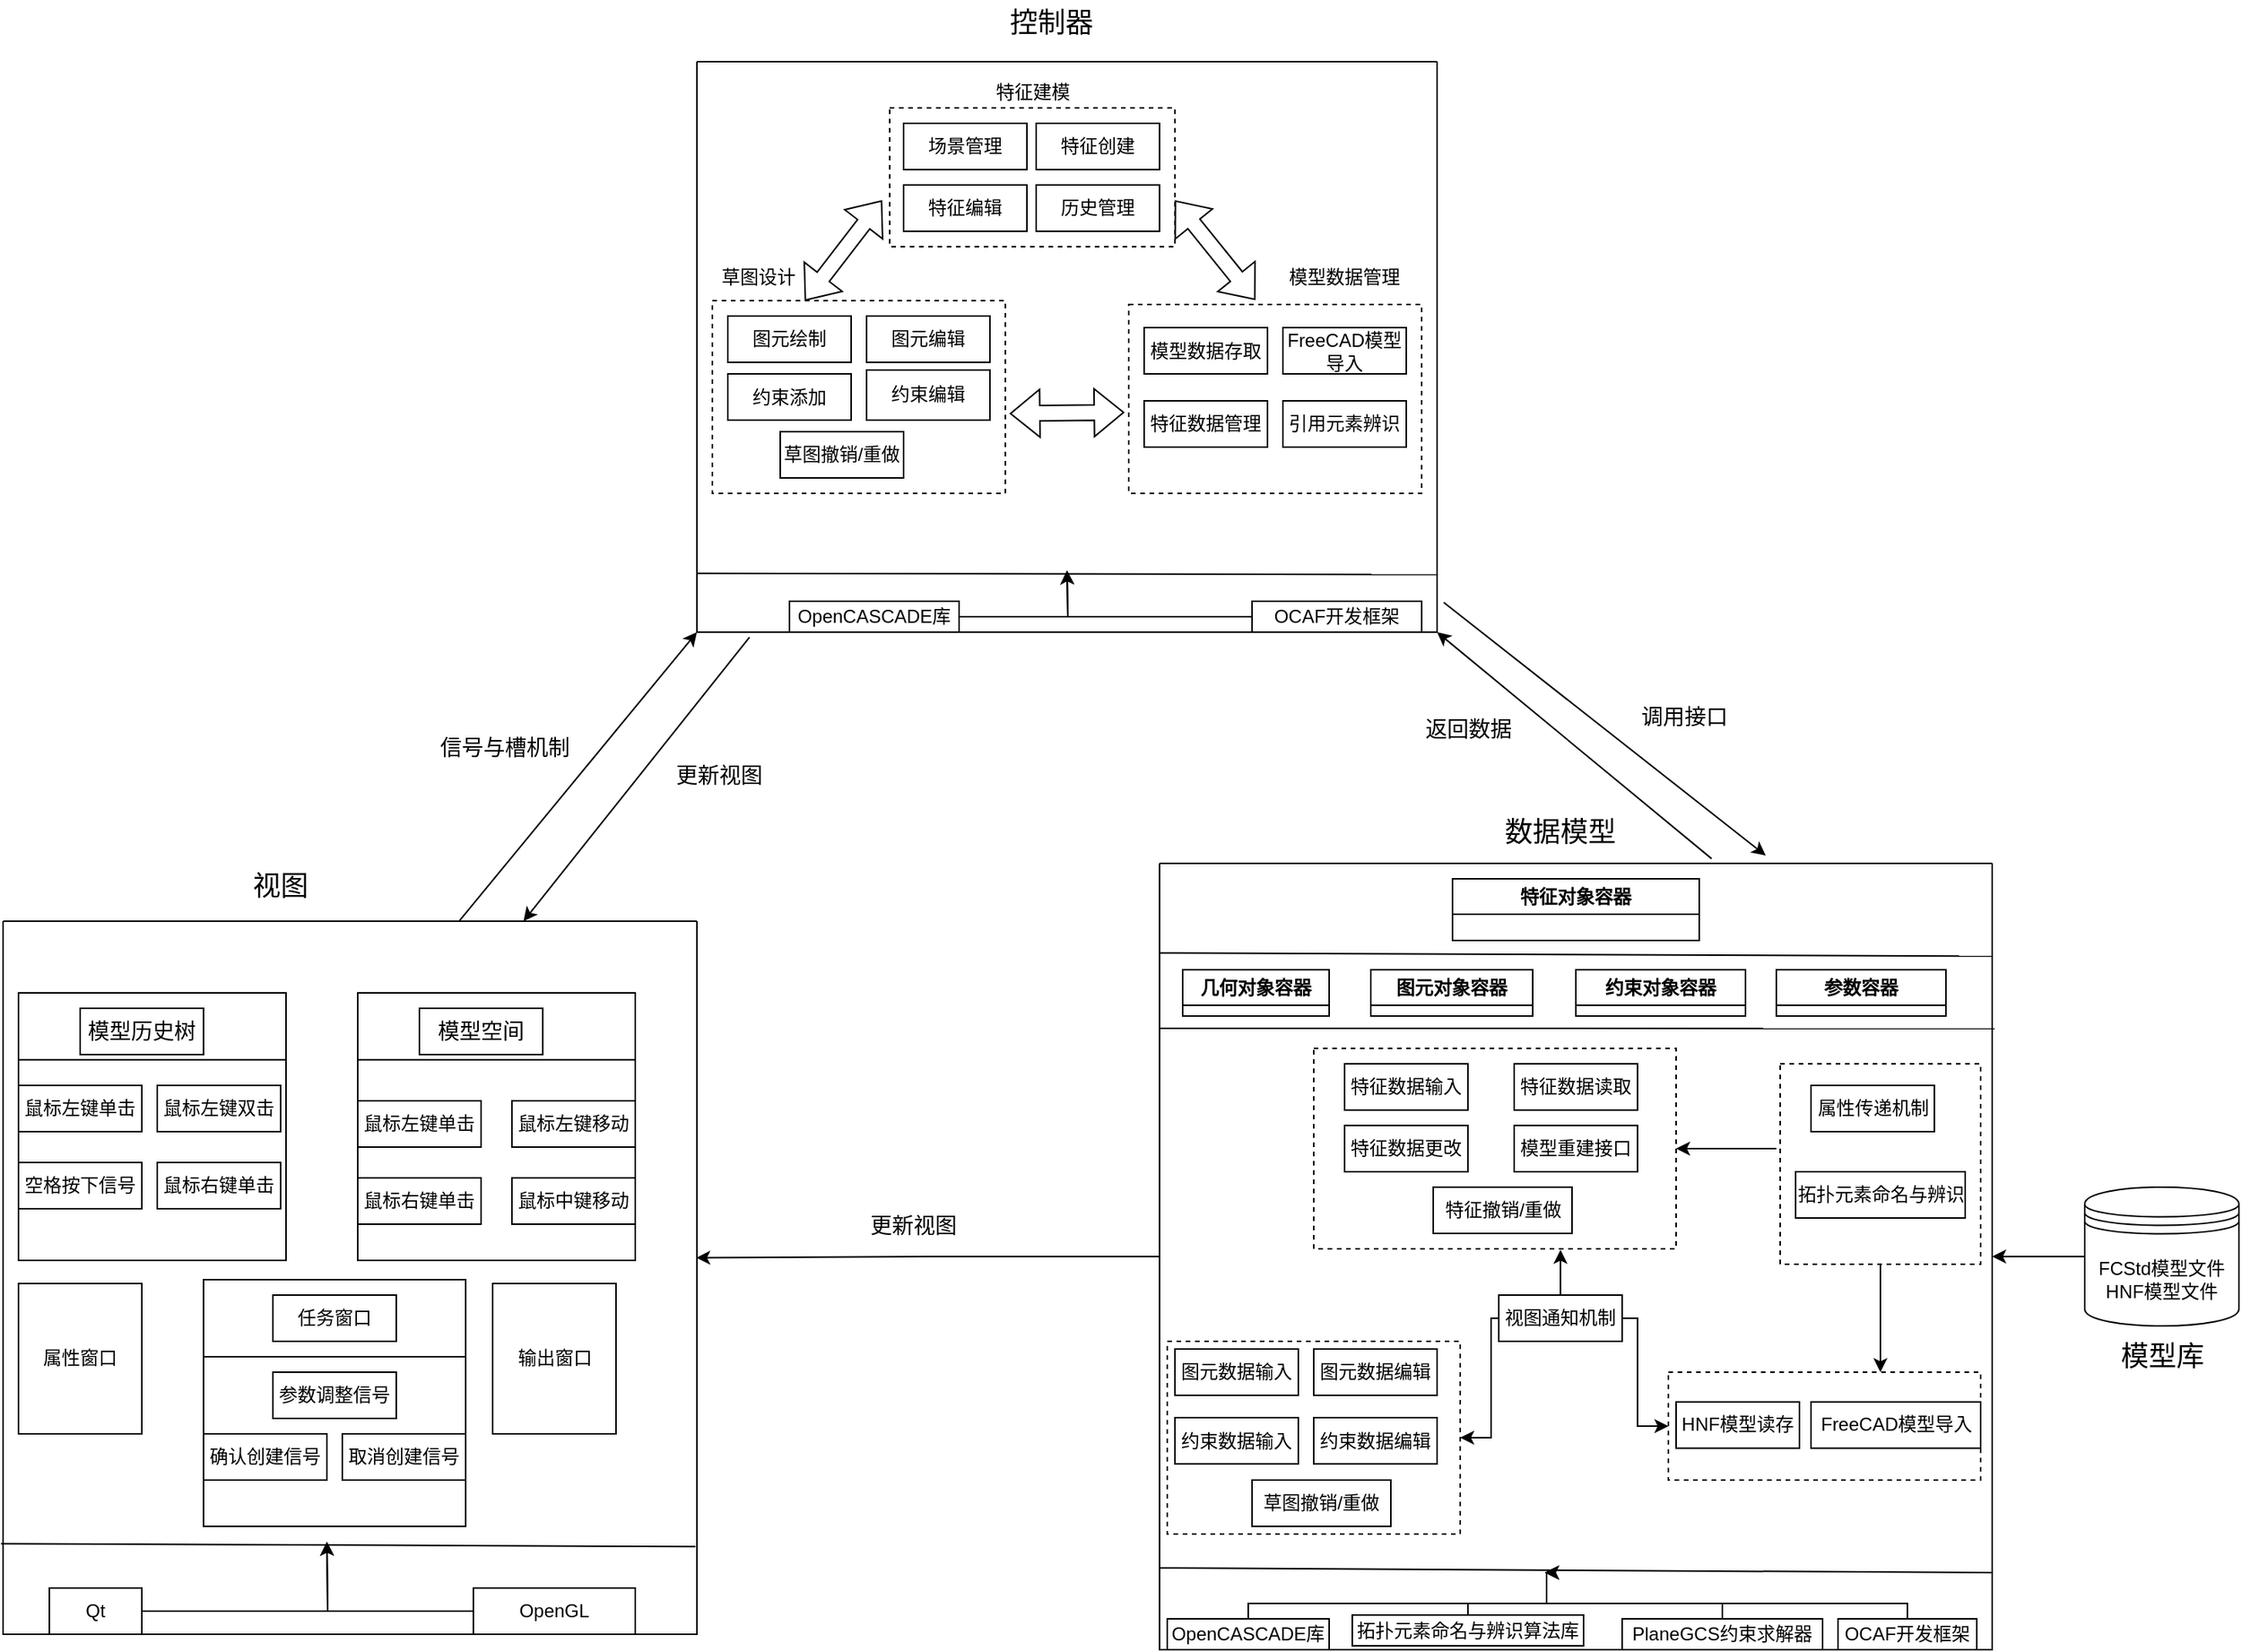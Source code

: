 <mxfile version="22.1.17" type="github">
  <diagram name="第 1 页" id="5badEJanhhTlUeLxTdYi">
    <mxGraphModel dx="3223" dy="2247" grid="1" gridSize="10" guides="1" tooltips="1" connect="1" arrows="1" fold="1" page="1" pageScale="1" pageWidth="827" pageHeight="1169" math="0" shadow="0">
      <root>
        <mxCell id="0" />
        <mxCell id="1" parent="0" />
        <mxCell id="2F7c7GaDgsHqWVN50e-c-2" value="" style="swimlane;startSize=0;" parent="1" vertex="1">
          <mxGeometry x="-50" y="537.5" width="450" height="462.5" as="geometry">
            <mxRectangle x="70" y="400" width="50" height="40" as="alternateBounds" />
          </mxGeometry>
        </mxCell>
        <mxCell id="2F7c7GaDgsHqWVN50e-c-10" value="输出窗口" style="rounded=0;whiteSpace=wrap;html=1;" parent="2F7c7GaDgsHqWVN50e-c-2" vertex="1">
          <mxGeometry x="317.5" y="235" width="80" height="97.5" as="geometry" />
        </mxCell>
        <mxCell id="2F7c7GaDgsHqWVN50e-c-117" value="Qt" style="rounded=0;whiteSpace=wrap;html=1;" parent="2F7c7GaDgsHqWVN50e-c-2" vertex="1">
          <mxGeometry x="30" y="432.5" width="60" height="30" as="geometry" />
        </mxCell>
        <mxCell id="2F7c7GaDgsHqWVN50e-c-118" value="OpenGL" style="rounded=0;whiteSpace=wrap;html=1;" parent="2F7c7GaDgsHqWVN50e-c-2" vertex="1">
          <mxGeometry x="305" y="432.5" width="105" height="30" as="geometry" />
        </mxCell>
        <mxCell id="QI9Zr6lK3Zr6trMXwhjR-2" value="属性窗口" style="rounded=0;whiteSpace=wrap;html=1;" parent="2F7c7GaDgsHqWVN50e-c-2" vertex="1">
          <mxGeometry x="10" y="235" width="80" height="97.5" as="geometry" />
        </mxCell>
        <mxCell id="TGpihLxyfp2Zj1cKf1YJ-5" value="" style="whiteSpace=wrap;html=1;aspect=fixed;" vertex="1" parent="2F7c7GaDgsHqWVN50e-c-2">
          <mxGeometry x="10" y="46.5" width="173.5" height="173.5" as="geometry" />
        </mxCell>
        <mxCell id="2F7c7GaDgsHqWVN50e-c-9" value="&lt;font style=&quot;font-size: 14px;&quot;&gt;模型历史树&lt;/font&gt;" style="rounded=0;whiteSpace=wrap;html=1;" parent="2F7c7GaDgsHqWVN50e-c-2" vertex="1">
          <mxGeometry x="50" y="56.5" width="80" height="30" as="geometry" />
        </mxCell>
        <mxCell id="TGpihLxyfp2Zj1cKf1YJ-6" value="鼠标左键单击" style="rounded=0;whiteSpace=wrap;html=1;" vertex="1" parent="2F7c7GaDgsHqWVN50e-c-2">
          <mxGeometry x="10" y="106.5" width="80" height="30" as="geometry" />
        </mxCell>
        <mxCell id="TGpihLxyfp2Zj1cKf1YJ-7" value="鼠标左键双击" style="rounded=0;whiteSpace=wrap;html=1;" vertex="1" parent="2F7c7GaDgsHqWVN50e-c-2">
          <mxGeometry x="100" y="106.5" width="80" height="30" as="geometry" />
        </mxCell>
        <mxCell id="TGpihLxyfp2Zj1cKf1YJ-8" value="空格按下信号" style="rounded=0;whiteSpace=wrap;html=1;" vertex="1" parent="2F7c7GaDgsHqWVN50e-c-2">
          <mxGeometry x="10" y="156.5" width="80" height="30" as="geometry" />
        </mxCell>
        <mxCell id="TGpihLxyfp2Zj1cKf1YJ-9" value="鼠标右键单击" style="rounded=0;whiteSpace=wrap;html=1;" vertex="1" parent="2F7c7GaDgsHqWVN50e-c-2">
          <mxGeometry x="100" y="156.5" width="80" height="30" as="geometry" />
        </mxCell>
        <mxCell id="TGpihLxyfp2Zj1cKf1YJ-10" value="" style="endArrow=none;html=1;rounded=0;exitX=0;exitY=0.25;exitDx=0;exitDy=0;entryX=1;entryY=0.25;entryDx=0;entryDy=0;" edge="1" parent="2F7c7GaDgsHqWVN50e-c-2" source="TGpihLxyfp2Zj1cKf1YJ-5" target="TGpihLxyfp2Zj1cKf1YJ-5">
          <mxGeometry width="50" height="50" relative="1" as="geometry">
            <mxPoint x="60" y="146.5" as="sourcePoint" />
            <mxPoint x="110" y="96.5" as="targetPoint" />
          </mxGeometry>
        </mxCell>
        <mxCell id="TGpihLxyfp2Zj1cKf1YJ-14" value="" style="rounded=0;whiteSpace=wrap;html=1;" vertex="1" parent="2F7c7GaDgsHqWVN50e-c-2">
          <mxGeometry x="230" y="46.5" width="180" height="173.5" as="geometry" />
        </mxCell>
        <mxCell id="2F7c7GaDgsHqWVN50e-c-8" value="&lt;font style=&quot;font-size: 14px;&quot;&gt;模型空间&lt;/font&gt;" style="rounded=0;whiteSpace=wrap;html=1;" parent="2F7c7GaDgsHqWVN50e-c-2" vertex="1">
          <mxGeometry x="270" y="56.5" width="80" height="30" as="geometry" />
        </mxCell>
        <mxCell id="TGpihLxyfp2Zj1cKf1YJ-16" value="鼠标左键单击" style="rounded=0;whiteSpace=wrap;html=1;" vertex="1" parent="2F7c7GaDgsHqWVN50e-c-2">
          <mxGeometry x="230" y="116.5" width="80" height="30" as="geometry" />
        </mxCell>
        <mxCell id="TGpihLxyfp2Zj1cKf1YJ-17" value="鼠标右键单击" style="rounded=0;whiteSpace=wrap;html=1;" vertex="1" parent="2F7c7GaDgsHqWVN50e-c-2">
          <mxGeometry x="230" y="166.5" width="80" height="30" as="geometry" />
        </mxCell>
        <mxCell id="TGpihLxyfp2Zj1cKf1YJ-25" value="鼠标左键移动" style="rounded=0;whiteSpace=wrap;html=1;" vertex="1" parent="2F7c7GaDgsHqWVN50e-c-2">
          <mxGeometry x="330" y="116.5" width="80" height="30" as="geometry" />
        </mxCell>
        <mxCell id="TGpihLxyfp2Zj1cKf1YJ-26" value="鼠标中键移动" style="rounded=0;whiteSpace=wrap;html=1;" vertex="1" parent="2F7c7GaDgsHqWVN50e-c-2">
          <mxGeometry x="330" y="166.5" width="80" height="30" as="geometry" />
        </mxCell>
        <mxCell id="TGpihLxyfp2Zj1cKf1YJ-29" value="" style="endArrow=none;html=1;rounded=0;exitX=1;exitY=0.25;exitDx=0;exitDy=0;entryX=0;entryY=0.25;entryDx=0;entryDy=0;" edge="1" parent="2F7c7GaDgsHqWVN50e-c-2" source="TGpihLxyfp2Zj1cKf1YJ-14" target="TGpihLxyfp2Zj1cKf1YJ-14">
          <mxGeometry width="50" height="50" relative="1" as="geometry">
            <mxPoint x="270" y="145.789" as="sourcePoint" />
            <mxPoint x="270" y="95.789" as="targetPoint" />
          </mxGeometry>
        </mxCell>
        <mxCell id="TGpihLxyfp2Zj1cKf1YJ-19" value="" style="rounded=0;whiteSpace=wrap;html=1;" vertex="1" parent="2F7c7GaDgsHqWVN50e-c-2">
          <mxGeometry x="130" y="232.5" width="170" height="160" as="geometry" />
        </mxCell>
        <mxCell id="2F7c7GaDgsHqWVN50e-c-11" value="任务窗口" style="rounded=0;whiteSpace=wrap;html=1;" parent="2F7c7GaDgsHqWVN50e-c-2" vertex="1">
          <mxGeometry x="175" y="242.5" width="80" height="30" as="geometry" />
        </mxCell>
        <mxCell id="TGpihLxyfp2Zj1cKf1YJ-20" value="" style="endArrow=none;html=1;rounded=0;exitX=0;exitY=0.5;exitDx=0;exitDy=0;entryX=1;entryY=0.5;entryDx=0;entryDy=0;" edge="1" parent="2F7c7GaDgsHqWVN50e-c-2">
          <mxGeometry width="50" height="50" relative="1" as="geometry">
            <mxPoint x="130.0" y="282.5" as="sourcePoint" />
            <mxPoint x="300.0" y="282.5" as="targetPoint" />
          </mxGeometry>
        </mxCell>
        <mxCell id="TGpihLxyfp2Zj1cKf1YJ-22" value="参数调整信号" style="rounded=0;whiteSpace=wrap;html=1;" vertex="1" parent="2F7c7GaDgsHqWVN50e-c-2">
          <mxGeometry x="175" y="292.5" width="80" height="30" as="geometry" />
        </mxCell>
        <mxCell id="TGpihLxyfp2Zj1cKf1YJ-23" value="确认创建信号" style="rounded=0;whiteSpace=wrap;html=1;" vertex="1" parent="2F7c7GaDgsHqWVN50e-c-2">
          <mxGeometry x="130" y="332.5" width="80" height="30" as="geometry" />
        </mxCell>
        <mxCell id="TGpihLxyfp2Zj1cKf1YJ-24" value="取消创建信号" style="rounded=0;whiteSpace=wrap;html=1;" vertex="1" parent="2F7c7GaDgsHqWVN50e-c-2">
          <mxGeometry x="220" y="332.5" width="80" height="30" as="geometry" />
        </mxCell>
        <mxCell id="TGpihLxyfp2Zj1cKf1YJ-37" value="" style="endArrow=classic;html=1;rounded=0;exitX=1;exitY=0.5;exitDx=0;exitDy=0;edgeStyle=orthogonalEdgeStyle;" edge="1" parent="2F7c7GaDgsHqWVN50e-c-2" source="2F7c7GaDgsHqWVN50e-c-117">
          <mxGeometry width="50" height="50" relative="1" as="geometry">
            <mxPoint x="120" y="472.5" as="sourcePoint" />
            <mxPoint x="210" y="402.5" as="targetPoint" />
          </mxGeometry>
        </mxCell>
        <mxCell id="2F7c7GaDgsHqWVN50e-c-3" value="" style="swimlane;startSize=0;" parent="1" vertex="1">
          <mxGeometry x="400" y="-20" width="480" height="370" as="geometry">
            <mxRectangle x="10" y="300" width="50" height="40" as="alternateBounds" />
          </mxGeometry>
        </mxCell>
        <mxCell id="2F7c7GaDgsHqWVN50e-c-57" value="" style="rounded=0;whiteSpace=wrap;html=1;dashed=1;" parent="2F7c7GaDgsHqWVN50e-c-3" vertex="1">
          <mxGeometry x="125" y="30" width="185" height="90" as="geometry" />
        </mxCell>
        <mxCell id="2F7c7GaDgsHqWVN50e-c-58" value="场景管理" style="rounded=0;whiteSpace=wrap;html=1;" parent="2F7c7GaDgsHqWVN50e-c-3" vertex="1">
          <mxGeometry x="134" y="40" width="80" height="30" as="geometry" />
        </mxCell>
        <mxCell id="2F7c7GaDgsHqWVN50e-c-59" value="历史管理" style="rounded=0;whiteSpace=wrap;html=1;" parent="2F7c7GaDgsHqWVN50e-c-3" vertex="1">
          <mxGeometry x="220" y="80" width="80" height="30" as="geometry" />
        </mxCell>
        <mxCell id="2F7c7GaDgsHqWVN50e-c-60" value="特征创建" style="rounded=0;whiteSpace=wrap;html=1;" parent="2F7c7GaDgsHqWVN50e-c-3" vertex="1">
          <mxGeometry x="220" y="40" width="80" height="30" as="geometry" />
        </mxCell>
        <mxCell id="2F7c7GaDgsHqWVN50e-c-61" value="特征编辑" style="rounded=0;whiteSpace=wrap;html=1;" parent="2F7c7GaDgsHqWVN50e-c-3" vertex="1">
          <mxGeometry x="134" y="80" width="80" height="30" as="geometry" />
        </mxCell>
        <mxCell id="2F7c7GaDgsHqWVN50e-c-70" value="草图设计" style="text;html=1;strokeColor=none;fillColor=none;align=center;verticalAlign=middle;whiteSpace=wrap;rounded=0;" parent="2F7c7GaDgsHqWVN50e-c-3" vertex="1">
          <mxGeometry x="10" y="125" width="60" height="30" as="geometry" />
        </mxCell>
        <mxCell id="2F7c7GaDgsHqWVN50e-c-71" value="模型数据管理" style="text;html=1;strokeColor=none;fillColor=none;align=center;verticalAlign=middle;whiteSpace=wrap;rounded=0;" parent="2F7c7GaDgsHqWVN50e-c-3" vertex="1">
          <mxGeometry x="380" y="125" width="80" height="30" as="geometry" />
        </mxCell>
        <mxCell id="2F7c7GaDgsHqWVN50e-c-72" value="特征建模" style="text;html=1;strokeColor=none;fillColor=none;align=center;verticalAlign=middle;whiteSpace=wrap;rounded=0;" parent="2F7c7GaDgsHqWVN50e-c-3" vertex="1">
          <mxGeometry x="177.5" width="80" height="40" as="geometry" />
        </mxCell>
        <mxCell id="2F7c7GaDgsHqWVN50e-c-62" value="" style="rounded=0;whiteSpace=wrap;html=1;dashed=1;" parent="2F7c7GaDgsHqWVN50e-c-3" vertex="1">
          <mxGeometry x="10" y="155" width="190" height="125" as="geometry" />
        </mxCell>
        <mxCell id="2F7c7GaDgsHqWVN50e-c-64" value="图元绘制" style="rounded=0;whiteSpace=wrap;html=1;" parent="2F7c7GaDgsHqWVN50e-c-3" vertex="1">
          <mxGeometry x="20" y="165" width="80" height="30" as="geometry" />
        </mxCell>
        <mxCell id="2F7c7GaDgsHqWVN50e-c-66" value="图元编辑" style="rounded=0;whiteSpace=wrap;html=1;" parent="2F7c7GaDgsHqWVN50e-c-3" vertex="1">
          <mxGeometry x="110" y="165" width="80" height="30" as="geometry" />
        </mxCell>
        <mxCell id="2F7c7GaDgsHqWVN50e-c-65" value="约束添加" style="rounded=0;whiteSpace=wrap;html=1;" parent="2F7c7GaDgsHqWVN50e-c-3" vertex="1">
          <mxGeometry x="20" y="202.5" width="80" height="30" as="geometry" />
        </mxCell>
        <mxCell id="2F7c7GaDgsHqWVN50e-c-67" value="约束编辑" style="rounded=0;whiteSpace=wrap;html=1;" parent="2F7c7GaDgsHqWVN50e-c-3" vertex="1">
          <mxGeometry x="110" y="200" width="80" height="32.5" as="geometry" />
        </mxCell>
        <mxCell id="2F7c7GaDgsHqWVN50e-c-96" value="草图撤销/重做" style="rounded=0;whiteSpace=wrap;html=1;" parent="2F7c7GaDgsHqWVN50e-c-3" vertex="1">
          <mxGeometry x="54" y="240" width="80" height="30" as="geometry" />
        </mxCell>
        <mxCell id="2F7c7GaDgsHqWVN50e-c-63" value="" style="rounded=0;whiteSpace=wrap;html=1;dashed=1;" parent="2F7c7GaDgsHqWVN50e-c-3" vertex="1">
          <mxGeometry x="280" y="157.5" width="190" height="122.5" as="geometry" />
        </mxCell>
        <mxCell id="2F7c7GaDgsHqWVN50e-c-68" value="模型数据存取" style="rounded=0;whiteSpace=wrap;html=1;" parent="2F7c7GaDgsHqWVN50e-c-3" vertex="1">
          <mxGeometry x="290" y="172.5" width="80" height="30" as="geometry" />
        </mxCell>
        <mxCell id="2F7c7GaDgsHqWVN50e-c-69" value="FreeCAD模型导入" style="rounded=0;whiteSpace=wrap;html=1;" parent="2F7c7GaDgsHqWVN50e-c-3" vertex="1">
          <mxGeometry x="380" y="172.5" width="80" height="30" as="geometry" />
        </mxCell>
        <mxCell id="2F7c7GaDgsHqWVN50e-c-100" style="edgeStyle=orthogonalEdgeStyle;rounded=0;orthogonalLoop=1;jettySize=auto;html=1;exitX=0.5;exitY=1;exitDx=0;exitDy=0;" parent="2F7c7GaDgsHqWVN50e-c-3" source="2F7c7GaDgsHqWVN50e-c-66" target="2F7c7GaDgsHqWVN50e-c-66" edge="1">
          <mxGeometry relative="1" as="geometry" />
        </mxCell>
        <mxCell id="2F7c7GaDgsHqWVN50e-c-101" value="特征数据管理" style="rounded=0;whiteSpace=wrap;html=1;" parent="2F7c7GaDgsHqWVN50e-c-3" vertex="1">
          <mxGeometry x="290" y="220" width="80" height="30" as="geometry" />
        </mxCell>
        <mxCell id="2F7c7GaDgsHqWVN50e-c-102" value="引用元素辨识" style="rounded=0;whiteSpace=wrap;html=1;" parent="2F7c7GaDgsHqWVN50e-c-3" vertex="1">
          <mxGeometry x="380" y="220" width="80" height="30" as="geometry" />
        </mxCell>
        <mxCell id="TGpihLxyfp2Zj1cKf1YJ-109" style="edgeStyle=orthogonalEdgeStyle;rounded=0;orthogonalLoop=1;jettySize=auto;html=1;" edge="1" parent="2F7c7GaDgsHqWVN50e-c-3" source="2F7c7GaDgsHqWVN50e-c-112">
          <mxGeometry relative="1" as="geometry">
            <mxPoint x="240" y="330" as="targetPoint" />
          </mxGeometry>
        </mxCell>
        <mxCell id="2F7c7GaDgsHqWVN50e-c-112" value="OpenCASCADE库" style="rounded=0;whiteSpace=wrap;html=1;" parent="2F7c7GaDgsHqWVN50e-c-3" vertex="1">
          <mxGeometry x="60" y="350" width="110" height="20" as="geometry" />
        </mxCell>
        <mxCell id="TGpihLxyfp2Zj1cKf1YJ-110" style="edgeStyle=orthogonalEdgeStyle;rounded=0;orthogonalLoop=1;jettySize=auto;html=1;" edge="1" parent="2F7c7GaDgsHqWVN50e-c-3" source="2F7c7GaDgsHqWVN50e-c-113">
          <mxGeometry relative="1" as="geometry">
            <mxPoint x="240" y="330" as="targetPoint" />
          </mxGeometry>
        </mxCell>
        <mxCell id="2F7c7GaDgsHqWVN50e-c-113" value="OCAF开发框架" style="rounded=0;whiteSpace=wrap;html=1;" parent="2F7c7GaDgsHqWVN50e-c-3" vertex="1">
          <mxGeometry x="360" y="350" width="110" height="20" as="geometry" />
        </mxCell>
        <mxCell id="2F7c7GaDgsHqWVN50e-c-122" value="" style="shape=flexArrow;endArrow=classic;startArrow=classic;html=1;rounded=0;exitX=1.015;exitY=0.586;exitDx=0;exitDy=0;exitPerimeter=0;entryX=-0.015;entryY=0.571;entryDx=0;entryDy=0;entryPerimeter=0;" parent="2F7c7GaDgsHqWVN50e-c-3" source="2F7c7GaDgsHqWVN50e-c-62" target="2F7c7GaDgsHqWVN50e-c-63" edge="1">
          <mxGeometry width="100" height="100" relative="1" as="geometry">
            <mxPoint x="200" y="250" as="sourcePoint" />
            <mxPoint x="300" y="150" as="targetPoint" />
          </mxGeometry>
        </mxCell>
        <mxCell id="2F7c7GaDgsHqWVN50e-c-123" value="" style="shape=flexArrow;endArrow=classic;startArrow=classic;html=1;rounded=0;exitX=0.432;exitY=-0.024;exitDx=0;exitDy=0;exitPerimeter=0;entryX=1;entryY=0.667;entryDx=0;entryDy=0;entryPerimeter=0;" parent="2F7c7GaDgsHqWVN50e-c-3" source="2F7c7GaDgsHqWVN50e-c-63" target="2F7c7GaDgsHqWVN50e-c-57" edge="1">
          <mxGeometry width="100" height="100" relative="1" as="geometry">
            <mxPoint x="340" y="170" as="sourcePoint" />
            <mxPoint x="320" y="100" as="targetPoint" />
          </mxGeometry>
        </mxCell>
        <mxCell id="2F7c7GaDgsHqWVN50e-c-124" value="" style="shape=flexArrow;endArrow=classic;startArrow=classic;html=1;rounded=0;exitX=1;exitY=1;exitDx=0;exitDy=0;" parent="2F7c7GaDgsHqWVN50e-c-3" source="2F7c7GaDgsHqWVN50e-c-70" edge="1">
          <mxGeometry width="100" height="100" relative="1" as="geometry">
            <mxPoint x="20" y="190" as="sourcePoint" />
            <mxPoint x="120" y="90" as="targetPoint" />
          </mxGeometry>
        </mxCell>
        <mxCell id="2F7c7GaDgsHqWVN50e-c-4" value="" style="swimlane;startSize=0;" parent="1" vertex="1">
          <mxGeometry x="700" y="500" width="540" height="510" as="geometry">
            <mxRectangle x="10" y="300" width="50" height="40" as="alternateBounds" />
          </mxGeometry>
        </mxCell>
        <mxCell id="2F7c7GaDgsHqWVN50e-c-32" value="特征对象容器" style="swimlane;whiteSpace=wrap;html=1;" parent="2F7c7GaDgsHqWVN50e-c-4" vertex="1">
          <mxGeometry x="190" y="10" width="160" height="40" as="geometry" />
        </mxCell>
        <mxCell id="TGpihLxyfp2Zj1cKf1YJ-104" style="edgeStyle=orthogonalEdgeStyle;rounded=0;orthogonalLoop=1;jettySize=auto;html=1;" edge="1" parent="2F7c7GaDgsHqWVN50e-c-4" source="2F7c7GaDgsHqWVN50e-c-114">
          <mxGeometry relative="1" as="geometry">
            <mxPoint x="250.0" y="460" as="targetPoint" />
            <Array as="points">
              <mxPoint x="200" y="480" />
              <mxPoint x="251" y="480" />
              <mxPoint x="251" y="460" />
            </Array>
          </mxGeometry>
        </mxCell>
        <mxCell id="2F7c7GaDgsHqWVN50e-c-114" value="拓扑元素命名与辨识算法库" style="rounded=0;whiteSpace=wrap;html=1;" parent="2F7c7GaDgsHqWVN50e-c-4" vertex="1">
          <mxGeometry x="125" y="487.5" width="150" height="20" as="geometry" />
        </mxCell>
        <mxCell id="TGpihLxyfp2Zj1cKf1YJ-100" style="edgeStyle=orthogonalEdgeStyle;rounded=0;orthogonalLoop=1;jettySize=auto;html=1;" edge="1" parent="2F7c7GaDgsHqWVN50e-c-4" source="2F7c7GaDgsHqWVN50e-c-115">
          <mxGeometry relative="1" as="geometry">
            <mxPoint x="250.0" y="460" as="targetPoint" />
            <Array as="points">
              <mxPoint x="57" y="480" />
              <mxPoint x="251" y="480" />
              <mxPoint x="251" y="460" />
            </Array>
          </mxGeometry>
        </mxCell>
        <mxCell id="2F7c7GaDgsHqWVN50e-c-115" value="OpenCASCADE库" style="rounded=0;whiteSpace=wrap;html=1;" parent="2F7c7GaDgsHqWVN50e-c-4" vertex="1">
          <mxGeometry x="5" y="490" width="105" height="20" as="geometry" />
        </mxCell>
        <mxCell id="TGpihLxyfp2Zj1cKf1YJ-102" style="edgeStyle=orthogonalEdgeStyle;rounded=0;orthogonalLoop=1;jettySize=auto;html=1;" edge="1" parent="2F7c7GaDgsHqWVN50e-c-4" source="2F7c7GaDgsHqWVN50e-c-116">
          <mxGeometry relative="1" as="geometry">
            <mxPoint x="250.0" y="460" as="targetPoint" />
            <Array as="points">
              <mxPoint x="485" y="480" />
              <mxPoint x="251" y="480" />
              <mxPoint x="251" y="460" />
            </Array>
          </mxGeometry>
        </mxCell>
        <mxCell id="2F7c7GaDgsHqWVN50e-c-116" value="OCAF开发框架" style="rounded=0;whiteSpace=wrap;html=1;" parent="2F7c7GaDgsHqWVN50e-c-4" vertex="1">
          <mxGeometry x="440" y="490" width="90" height="20" as="geometry" />
        </mxCell>
        <mxCell id="TGpihLxyfp2Zj1cKf1YJ-103" style="edgeStyle=orthogonalEdgeStyle;rounded=0;orthogonalLoop=1;jettySize=auto;html=1;" edge="1" parent="2F7c7GaDgsHqWVN50e-c-4" source="2F7c7GaDgsHqWVN50e-c-111">
          <mxGeometry relative="1" as="geometry">
            <mxPoint x="250.0" y="460" as="targetPoint" />
            <Array as="points">
              <mxPoint x="365" y="480" />
              <mxPoint x="251" y="480" />
              <mxPoint x="251" y="460" />
            </Array>
          </mxGeometry>
        </mxCell>
        <mxCell id="2F7c7GaDgsHqWVN50e-c-111" value="PlaneGCS约束求解器" style="rounded=0;whiteSpace=wrap;html=1;" parent="2F7c7GaDgsHqWVN50e-c-4" vertex="1">
          <mxGeometry x="300" y="490" width="130" height="20" as="geometry" />
        </mxCell>
        <mxCell id="TGpihLxyfp2Zj1cKf1YJ-62" value="几何对象容器" style="swimlane;whiteSpace=wrap;html=1;" vertex="1" parent="2F7c7GaDgsHqWVN50e-c-4">
          <mxGeometry x="15" y="69" width="95" height="30" as="geometry" />
        </mxCell>
        <mxCell id="TGpihLxyfp2Zj1cKf1YJ-63" value="图元对象容器" style="swimlane;whiteSpace=wrap;html=1;startSize=23;" vertex="1" parent="2F7c7GaDgsHqWVN50e-c-4">
          <mxGeometry x="137" y="69" width="105" height="30" as="geometry" />
        </mxCell>
        <mxCell id="TGpihLxyfp2Zj1cKf1YJ-64" value="约束对象容器" style="swimlane;whiteSpace=wrap;html=1;startSize=23;" vertex="1" parent="2F7c7GaDgsHqWVN50e-c-4">
          <mxGeometry x="270" y="69" width="110" height="30" as="geometry" />
        </mxCell>
        <mxCell id="TGpihLxyfp2Zj1cKf1YJ-65" value="参数容器" style="swimlane;whiteSpace=wrap;html=1;startSize=23;" vertex="1" parent="2F7c7GaDgsHqWVN50e-c-4">
          <mxGeometry x="400" y="69" width="110" height="30" as="geometry" />
        </mxCell>
        <mxCell id="TGpihLxyfp2Zj1cKf1YJ-48" value="" style="rounded=0;whiteSpace=wrap;html=1;dashed=1;" vertex="1" parent="2F7c7GaDgsHqWVN50e-c-4">
          <mxGeometry x="100" y="120" width="235" height="130" as="geometry" />
        </mxCell>
        <mxCell id="TGpihLxyfp2Zj1cKf1YJ-49" value="特征数据输入" style="rounded=0;whiteSpace=wrap;html=1;" vertex="1" parent="2F7c7GaDgsHqWVN50e-c-4">
          <mxGeometry x="120" y="130" width="80" height="30" as="geometry" />
        </mxCell>
        <mxCell id="TGpihLxyfp2Zj1cKf1YJ-50" value="特征数据读取" style="rounded=0;whiteSpace=wrap;html=1;" vertex="1" parent="2F7c7GaDgsHqWVN50e-c-4">
          <mxGeometry x="230" y="130" width="80" height="30" as="geometry" />
        </mxCell>
        <mxCell id="TGpihLxyfp2Zj1cKf1YJ-51" value="特征数据更改" style="rounded=0;whiteSpace=wrap;html=1;" vertex="1" parent="2F7c7GaDgsHqWVN50e-c-4">
          <mxGeometry x="120" y="170" width="80" height="30" as="geometry" />
        </mxCell>
        <mxCell id="TGpihLxyfp2Zj1cKf1YJ-52" value="模型重建接口" style="rounded=0;whiteSpace=wrap;html=1;" vertex="1" parent="2F7c7GaDgsHqWVN50e-c-4">
          <mxGeometry x="230" y="170" width="80" height="30" as="geometry" />
        </mxCell>
        <mxCell id="TGpihLxyfp2Zj1cKf1YJ-53" value="特征撤销/重做" style="rounded=0;whiteSpace=wrap;html=1;" vertex="1" parent="2F7c7GaDgsHqWVN50e-c-4">
          <mxGeometry x="177.5" y="210" width="90" height="30" as="geometry" />
        </mxCell>
        <mxCell id="TGpihLxyfp2Zj1cKf1YJ-41" value="" style="rounded=0;whiteSpace=wrap;html=1;dashed=1;" vertex="1" parent="2F7c7GaDgsHqWVN50e-c-4">
          <mxGeometry x="5" y="310" width="190" height="125" as="geometry" />
        </mxCell>
        <mxCell id="TGpihLxyfp2Zj1cKf1YJ-42" value="图元数据输入" style="rounded=0;whiteSpace=wrap;html=1;" vertex="1" parent="2F7c7GaDgsHqWVN50e-c-4">
          <mxGeometry x="10" y="315" width="80" height="30" as="geometry" />
        </mxCell>
        <mxCell id="TGpihLxyfp2Zj1cKf1YJ-43" value="图元数据编辑" style="rounded=0;whiteSpace=wrap;html=1;" vertex="1" parent="2F7c7GaDgsHqWVN50e-c-4">
          <mxGeometry x="100" y="315" width="80" height="30" as="geometry" />
        </mxCell>
        <mxCell id="TGpihLxyfp2Zj1cKf1YJ-44" value="约束数据编辑" style="rounded=0;whiteSpace=wrap;html=1;" vertex="1" parent="2F7c7GaDgsHqWVN50e-c-4">
          <mxGeometry x="100" y="359.5" width="80" height="30" as="geometry" />
        </mxCell>
        <mxCell id="TGpihLxyfp2Zj1cKf1YJ-45" value="约束数据输入" style="rounded=0;whiteSpace=wrap;html=1;" vertex="1" parent="2F7c7GaDgsHqWVN50e-c-4">
          <mxGeometry x="10" y="359.5" width="80" height="30" as="geometry" />
        </mxCell>
        <mxCell id="TGpihLxyfp2Zj1cKf1YJ-46" value="草图撤销/重做" style="rounded=0;whiteSpace=wrap;html=1;" vertex="1" parent="2F7c7GaDgsHqWVN50e-c-4">
          <mxGeometry x="60" y="400" width="90" height="30" as="geometry" />
        </mxCell>
        <mxCell id="TGpihLxyfp2Zj1cKf1YJ-54" value="" style="rounded=0;whiteSpace=wrap;html=1;dashed=1;" vertex="1" parent="2F7c7GaDgsHqWVN50e-c-4">
          <mxGeometry x="330" y="330" width="202.5" height="70" as="geometry" />
        </mxCell>
        <mxCell id="2F7c7GaDgsHqWVN50e-c-24" value="HNF模型读存" style="rounded=0;whiteSpace=wrap;html=1;" parent="2F7c7GaDgsHqWVN50e-c-4" vertex="1">
          <mxGeometry x="335" y="349.31" width="80" height="30" as="geometry" />
        </mxCell>
        <mxCell id="2F7c7GaDgsHqWVN50e-c-26" value="FreeCAD模型导入" style="rounded=0;whiteSpace=wrap;html=1;" parent="2F7c7GaDgsHqWVN50e-c-4" vertex="1">
          <mxGeometry x="422.5" y="349.31" width="110" height="30" as="geometry" />
        </mxCell>
        <mxCell id="TGpihLxyfp2Zj1cKf1YJ-91" style="edgeStyle=orthogonalEdgeStyle;rounded=0;orthogonalLoop=1;jettySize=auto;html=1;entryX=1;entryY=0.5;entryDx=0;entryDy=0;" edge="1" parent="2F7c7GaDgsHqWVN50e-c-4" source="2F7c7GaDgsHqWVN50e-c-23" target="TGpihLxyfp2Zj1cKf1YJ-41">
          <mxGeometry relative="1" as="geometry">
            <Array as="points">
              <mxPoint x="215" y="295" />
              <mxPoint x="215" y="373" />
            </Array>
          </mxGeometry>
        </mxCell>
        <mxCell id="TGpihLxyfp2Zj1cKf1YJ-95" style="edgeStyle=orthogonalEdgeStyle;rounded=0;orthogonalLoop=1;jettySize=auto;html=1;entryX=0;entryY=0.5;entryDx=0;entryDy=0;" edge="1" parent="2F7c7GaDgsHqWVN50e-c-4" source="2F7c7GaDgsHqWVN50e-c-23" target="TGpihLxyfp2Zj1cKf1YJ-54">
          <mxGeometry relative="1" as="geometry">
            <Array as="points">
              <mxPoint x="310" y="295" />
              <mxPoint x="310" y="365" />
            </Array>
          </mxGeometry>
        </mxCell>
        <mxCell id="2F7c7GaDgsHqWVN50e-c-23" value="视图通知机制" style="rounded=0;whiteSpace=wrap;html=1;" parent="2F7c7GaDgsHqWVN50e-c-4" vertex="1">
          <mxGeometry x="220" y="280" width="80" height="30" as="geometry" />
        </mxCell>
        <mxCell id="TGpihLxyfp2Zj1cKf1YJ-84" value="" style="rounded=0;whiteSpace=wrap;html=1;dashed=1;" vertex="1" parent="2F7c7GaDgsHqWVN50e-c-4">
          <mxGeometry x="402.5" y="130" width="130" height="130" as="geometry" />
        </mxCell>
        <mxCell id="2F7c7GaDgsHqWVN50e-c-21" value="属性传递机制" style="rounded=0;whiteSpace=wrap;html=1;" parent="2F7c7GaDgsHqWVN50e-c-4" vertex="1">
          <mxGeometry x="422.5" y="144" width="80" height="30" as="geometry" />
        </mxCell>
        <mxCell id="2F7c7GaDgsHqWVN50e-c-25" value="拓扑元素命名与辨识" style="rounded=0;whiteSpace=wrap;html=1;" parent="2F7c7GaDgsHqWVN50e-c-4" vertex="1">
          <mxGeometry x="412.5" y="200" width="110" height="30" as="geometry" />
        </mxCell>
        <mxCell id="TGpihLxyfp2Zj1cKf1YJ-86" value="" style="endArrow=classic;html=1;rounded=0;entryX=1;entryY=0.5;entryDx=0;entryDy=0;" edge="1" parent="2F7c7GaDgsHqWVN50e-c-4" target="TGpihLxyfp2Zj1cKf1YJ-48">
          <mxGeometry width="50" height="50" relative="1" as="geometry">
            <mxPoint x="400" y="185" as="sourcePoint" />
            <mxPoint x="680" y="220" as="targetPoint" />
          </mxGeometry>
        </mxCell>
        <mxCell id="TGpihLxyfp2Zj1cKf1YJ-90" style="edgeStyle=orthogonalEdgeStyle;rounded=0;orthogonalLoop=1;jettySize=auto;html=1;entryX=0.681;entryY=1.005;entryDx=0;entryDy=0;entryPerimeter=0;" edge="1" parent="2F7c7GaDgsHqWVN50e-c-4" source="2F7c7GaDgsHqWVN50e-c-23" target="TGpihLxyfp2Zj1cKf1YJ-48">
          <mxGeometry relative="1" as="geometry" />
        </mxCell>
        <mxCell id="TGpihLxyfp2Zj1cKf1YJ-96" style="edgeStyle=orthogonalEdgeStyle;rounded=0;orthogonalLoop=1;jettySize=auto;html=1;entryX=0.679;entryY=0;entryDx=0;entryDy=0;entryPerimeter=0;" edge="1" parent="2F7c7GaDgsHqWVN50e-c-4" source="TGpihLxyfp2Zj1cKf1YJ-84" target="TGpihLxyfp2Zj1cKf1YJ-54">
          <mxGeometry relative="1" as="geometry" />
        </mxCell>
        <mxCell id="2F7c7GaDgsHqWVN50e-c-13" value="&lt;font style=&quot;font-size: 18px;&quot;&gt;视图&lt;/font&gt;" style="text;html=1;strokeColor=none;fillColor=none;align=center;verticalAlign=middle;whiteSpace=wrap;rounded=0;" parent="1" vertex="1">
          <mxGeometry x="100" y="500" width="60" height="30" as="geometry" />
        </mxCell>
        <mxCell id="2F7c7GaDgsHqWVN50e-c-14" value="&lt;font style=&quot;font-size: 18px;&quot;&gt;数据模型&lt;/font&gt;" style="text;html=1;strokeColor=none;fillColor=none;align=center;verticalAlign=middle;whiteSpace=wrap;rounded=0;" parent="1" vertex="1">
          <mxGeometry x="900" y="465" width="120" height="30" as="geometry" />
        </mxCell>
        <mxCell id="2F7c7GaDgsHqWVN50e-c-15" value="&lt;font style=&quot;font-size: 18px;&quot;&gt;控制器&lt;/font&gt;" style="text;html=1;strokeColor=none;fillColor=none;align=center;verticalAlign=middle;whiteSpace=wrap;rounded=0;" parent="1" vertex="1">
          <mxGeometry x="600" y="-60" width="60" height="30" as="geometry" />
        </mxCell>
        <mxCell id="TGpihLxyfp2Zj1cKf1YJ-112" style="edgeStyle=orthogonalEdgeStyle;rounded=0;orthogonalLoop=1;jettySize=auto;html=1;" edge="1" parent="1" source="2F7c7GaDgsHqWVN50e-c-33" target="2F7c7GaDgsHqWVN50e-c-4">
          <mxGeometry relative="1" as="geometry" />
        </mxCell>
        <mxCell id="2F7c7GaDgsHqWVN50e-c-33" value="FCStd模型文件&lt;br&gt;HNF模型文件" style="shape=datastore;whiteSpace=wrap;html=1;" parent="1" vertex="1">
          <mxGeometry x="1300" y="710" width="100" height="90" as="geometry" />
        </mxCell>
        <mxCell id="2F7c7GaDgsHqWVN50e-c-34" value="&lt;font style=&quot;font-size: 18px;&quot;&gt;模型库&lt;/font&gt;" style="text;html=1;align=center;verticalAlign=middle;resizable=0;points=[];autosize=1;strokeColor=none;fillColor=none;" parent="1" vertex="1">
          <mxGeometry x="1310" y="800" width="80" height="40" as="geometry" />
        </mxCell>
        <mxCell id="2F7c7GaDgsHqWVN50e-c-37" value="&lt;font style=&quot;font-size: 14px;&quot;&gt;更新视图&lt;/font&gt;" style="text;html=1;align=center;verticalAlign=middle;resizable=0;points=[];autosize=1;strokeColor=none;fillColor=none;" parent="1" vertex="1">
          <mxGeometry x="500" y="720" width="80" height="30" as="geometry" />
        </mxCell>
        <mxCell id="2F7c7GaDgsHqWVN50e-c-108" value="" style="endArrow=none;html=1;rounded=0;exitX=0;exitY=0.897;exitDx=0;exitDy=0;exitPerimeter=0;entryX=0.999;entryY=0.899;entryDx=0;entryDy=0;entryPerimeter=0;" parent="1" target="2F7c7GaDgsHqWVN50e-c-3" edge="1" source="2F7c7GaDgsHqWVN50e-c-3">
          <mxGeometry width="50" height="50" relative="1" as="geometry">
            <mxPoint x="400" y="309" as="sourcePoint" />
            <mxPoint x="870" y="310" as="targetPoint" />
          </mxGeometry>
        </mxCell>
        <mxCell id="2F7c7GaDgsHqWVN50e-c-127" value="" style="endArrow=classic;html=1;rounded=0;entryX=1;entryY=1;entryDx=0;entryDy=0;exitX=0.663;exitY=-0.006;exitDx=0;exitDy=0;exitPerimeter=0;" parent="1" source="2F7c7GaDgsHqWVN50e-c-4" target="2F7c7GaDgsHqWVN50e-c-3" edge="1">
          <mxGeometry width="50" height="50" relative="1" as="geometry">
            <mxPoint x="1070" y="420" as="sourcePoint" />
            <mxPoint x="960" y="450" as="targetPoint" />
          </mxGeometry>
        </mxCell>
        <mxCell id="2F7c7GaDgsHqWVN50e-c-128" value="" style="endArrow=classic;html=1;rounded=0;entryX=0.728;entryY=-0.01;entryDx=0;entryDy=0;entryPerimeter=0;exitX=1.009;exitY=0.948;exitDx=0;exitDy=0;exitPerimeter=0;" parent="1" source="2F7c7GaDgsHqWVN50e-c-3" target="2F7c7GaDgsHqWVN50e-c-4" edge="1">
          <mxGeometry width="50" height="50" relative="1" as="geometry">
            <mxPoint x="900" y="330" as="sourcePoint" />
            <mxPoint x="840" y="460" as="targetPoint" />
          </mxGeometry>
        </mxCell>
        <mxCell id="2F7c7GaDgsHqWVN50e-c-129" value="" style="endArrow=classic;html=1;rounded=0;entryX=0;entryY=1;entryDx=0;entryDy=0;exitX=0.658;exitY=-0.001;exitDx=0;exitDy=0;exitPerimeter=0;" parent="1" source="2F7c7GaDgsHqWVN50e-c-2" target="2F7c7GaDgsHqWVN50e-c-3" edge="1">
          <mxGeometry width="50" height="50" relative="1" as="geometry">
            <mxPoint x="170" y="520" as="sourcePoint" />
            <mxPoint x="220" y="470" as="targetPoint" />
          </mxGeometry>
        </mxCell>
        <mxCell id="2F7c7GaDgsHqWVN50e-c-130" value="" style="endArrow=classic;html=1;rounded=0;exitX=0.071;exitY=1.009;exitDx=0;exitDy=0;exitPerimeter=0;entryX=0.75;entryY=0;entryDx=0;entryDy=0;" parent="1" source="2F7c7GaDgsHqWVN50e-c-3" target="2F7c7GaDgsHqWVN50e-c-2" edge="1">
          <mxGeometry width="50" height="50" relative="1" as="geometry">
            <mxPoint x="340" y="370" as="sourcePoint" />
            <mxPoint x="420" y="440" as="targetPoint" />
          </mxGeometry>
        </mxCell>
        <mxCell id="2F7c7GaDgsHqWVN50e-c-131" value="&lt;font style=&quot;font-size: 14px;&quot;&gt;信号与槽机制&lt;/font&gt;" style="text;html=1;align=center;verticalAlign=middle;resizable=0;points=[];autosize=1;strokeColor=none;fillColor=none;" parent="1" vertex="1">
          <mxGeometry x="220" y="410" width="110" height="30" as="geometry" />
        </mxCell>
        <mxCell id="2F7c7GaDgsHqWVN50e-c-132" value="&lt;font style=&quot;font-size: 14px;&quot;&gt;更新视图&lt;/font&gt;" style="text;html=1;align=center;verticalAlign=middle;resizable=0;points=[];autosize=1;strokeColor=none;fillColor=none;" parent="1" vertex="1">
          <mxGeometry x="374" y="428" width="80" height="30" as="geometry" />
        </mxCell>
        <mxCell id="2F7c7GaDgsHqWVN50e-c-133" value="&lt;font style=&quot;font-size: 14px;&quot;&gt;调用接口&lt;/font&gt;" style="text;html=1;align=center;verticalAlign=middle;resizable=0;points=[];autosize=1;strokeColor=none;fillColor=none;" parent="1" vertex="1">
          <mxGeometry x="1000" y="390" width="80" height="30" as="geometry" />
        </mxCell>
        <mxCell id="2F7c7GaDgsHqWVN50e-c-134" value="&lt;font style=&quot;font-size: 14px;&quot;&gt;返回数据&lt;/font&gt;" style="text;html=1;align=center;verticalAlign=middle;resizable=0;points=[];autosize=1;strokeColor=none;fillColor=none;" parent="1" vertex="1">
          <mxGeometry x="860" y="398" width="80" height="30" as="geometry" />
        </mxCell>
        <mxCell id="TGpihLxyfp2Zj1cKf1YJ-38" value="" style="endArrow=none;html=1;rounded=0;exitX=-0.003;exitY=0.873;exitDx=0;exitDy=0;exitPerimeter=0;entryX=0.998;entryY=0.877;entryDx=0;entryDy=0;entryPerimeter=0;" edge="1" parent="1" source="2F7c7GaDgsHqWVN50e-c-2" target="2F7c7GaDgsHqWVN50e-c-2">
          <mxGeometry width="50" height="50" relative="1" as="geometry">
            <mxPoint x="180" y="980" as="sourcePoint" />
            <mxPoint x="230" y="930" as="targetPoint" />
          </mxGeometry>
        </mxCell>
        <mxCell id="TGpihLxyfp2Zj1cKf1YJ-39" value="" style="endArrow=classic;html=1;rounded=0;exitX=0;exitY=0.5;exitDx=0;exitDy=0;edgeStyle=orthogonalEdgeStyle;" edge="1" parent="1" source="2F7c7GaDgsHqWVN50e-c-118">
          <mxGeometry width="50" height="50" relative="1" as="geometry">
            <mxPoint x="50" y="995.5" as="sourcePoint" />
            <mxPoint x="160" y="940" as="targetPoint" />
          </mxGeometry>
        </mxCell>
        <mxCell id="TGpihLxyfp2Zj1cKf1YJ-97" value="" style="endArrow=none;html=1;rounded=0;entryX=1;entryY=0.902;entryDx=0;entryDy=0;entryPerimeter=0;" edge="1" parent="1" target="2F7c7GaDgsHqWVN50e-c-4">
          <mxGeometry width="50" height="50" relative="1" as="geometry">
            <mxPoint x="700" y="957" as="sourcePoint" />
            <mxPoint x="1020" y="940" as="targetPoint" />
          </mxGeometry>
        </mxCell>
        <mxCell id="TGpihLxyfp2Zj1cKf1YJ-98" value="" style="endArrow=none;html=1;rounded=0;entryX=1.003;entryY=0.21;entryDx=0;entryDy=0;entryPerimeter=0;" edge="1" parent="1" target="2F7c7GaDgsHqWVN50e-c-4">
          <mxGeometry width="50" height="50" relative="1" as="geometry">
            <mxPoint x="700" y="607" as="sourcePoint" />
            <mxPoint x="1450" y="520" as="targetPoint" />
          </mxGeometry>
        </mxCell>
        <mxCell id="TGpihLxyfp2Zj1cKf1YJ-105" value="" style="endArrow=none;html=1;rounded=0;exitX=0;exitY=0.114;exitDx=0;exitDy=0;exitPerimeter=0;entryX=1.001;entryY=0.118;entryDx=0;entryDy=0;entryPerimeter=0;" edge="1" parent="1" source="2F7c7GaDgsHqWVN50e-c-4" target="2F7c7GaDgsHqWVN50e-c-4">
          <mxGeometry width="50" height="50" relative="1" as="geometry">
            <mxPoint x="1370" y="610" as="sourcePoint" />
            <mxPoint x="1230" y="560" as="targetPoint" />
          </mxGeometry>
        </mxCell>
        <mxCell id="TGpihLxyfp2Zj1cKf1YJ-106" style="edgeStyle=orthogonalEdgeStyle;rounded=0;orthogonalLoop=1;jettySize=auto;html=1;entryX=0.999;entryY=0.472;entryDx=0;entryDy=0;entryPerimeter=0;" edge="1" parent="1" source="2F7c7GaDgsHqWVN50e-c-4" target="2F7c7GaDgsHqWVN50e-c-2">
          <mxGeometry relative="1" as="geometry" />
        </mxCell>
      </root>
    </mxGraphModel>
  </diagram>
</mxfile>

